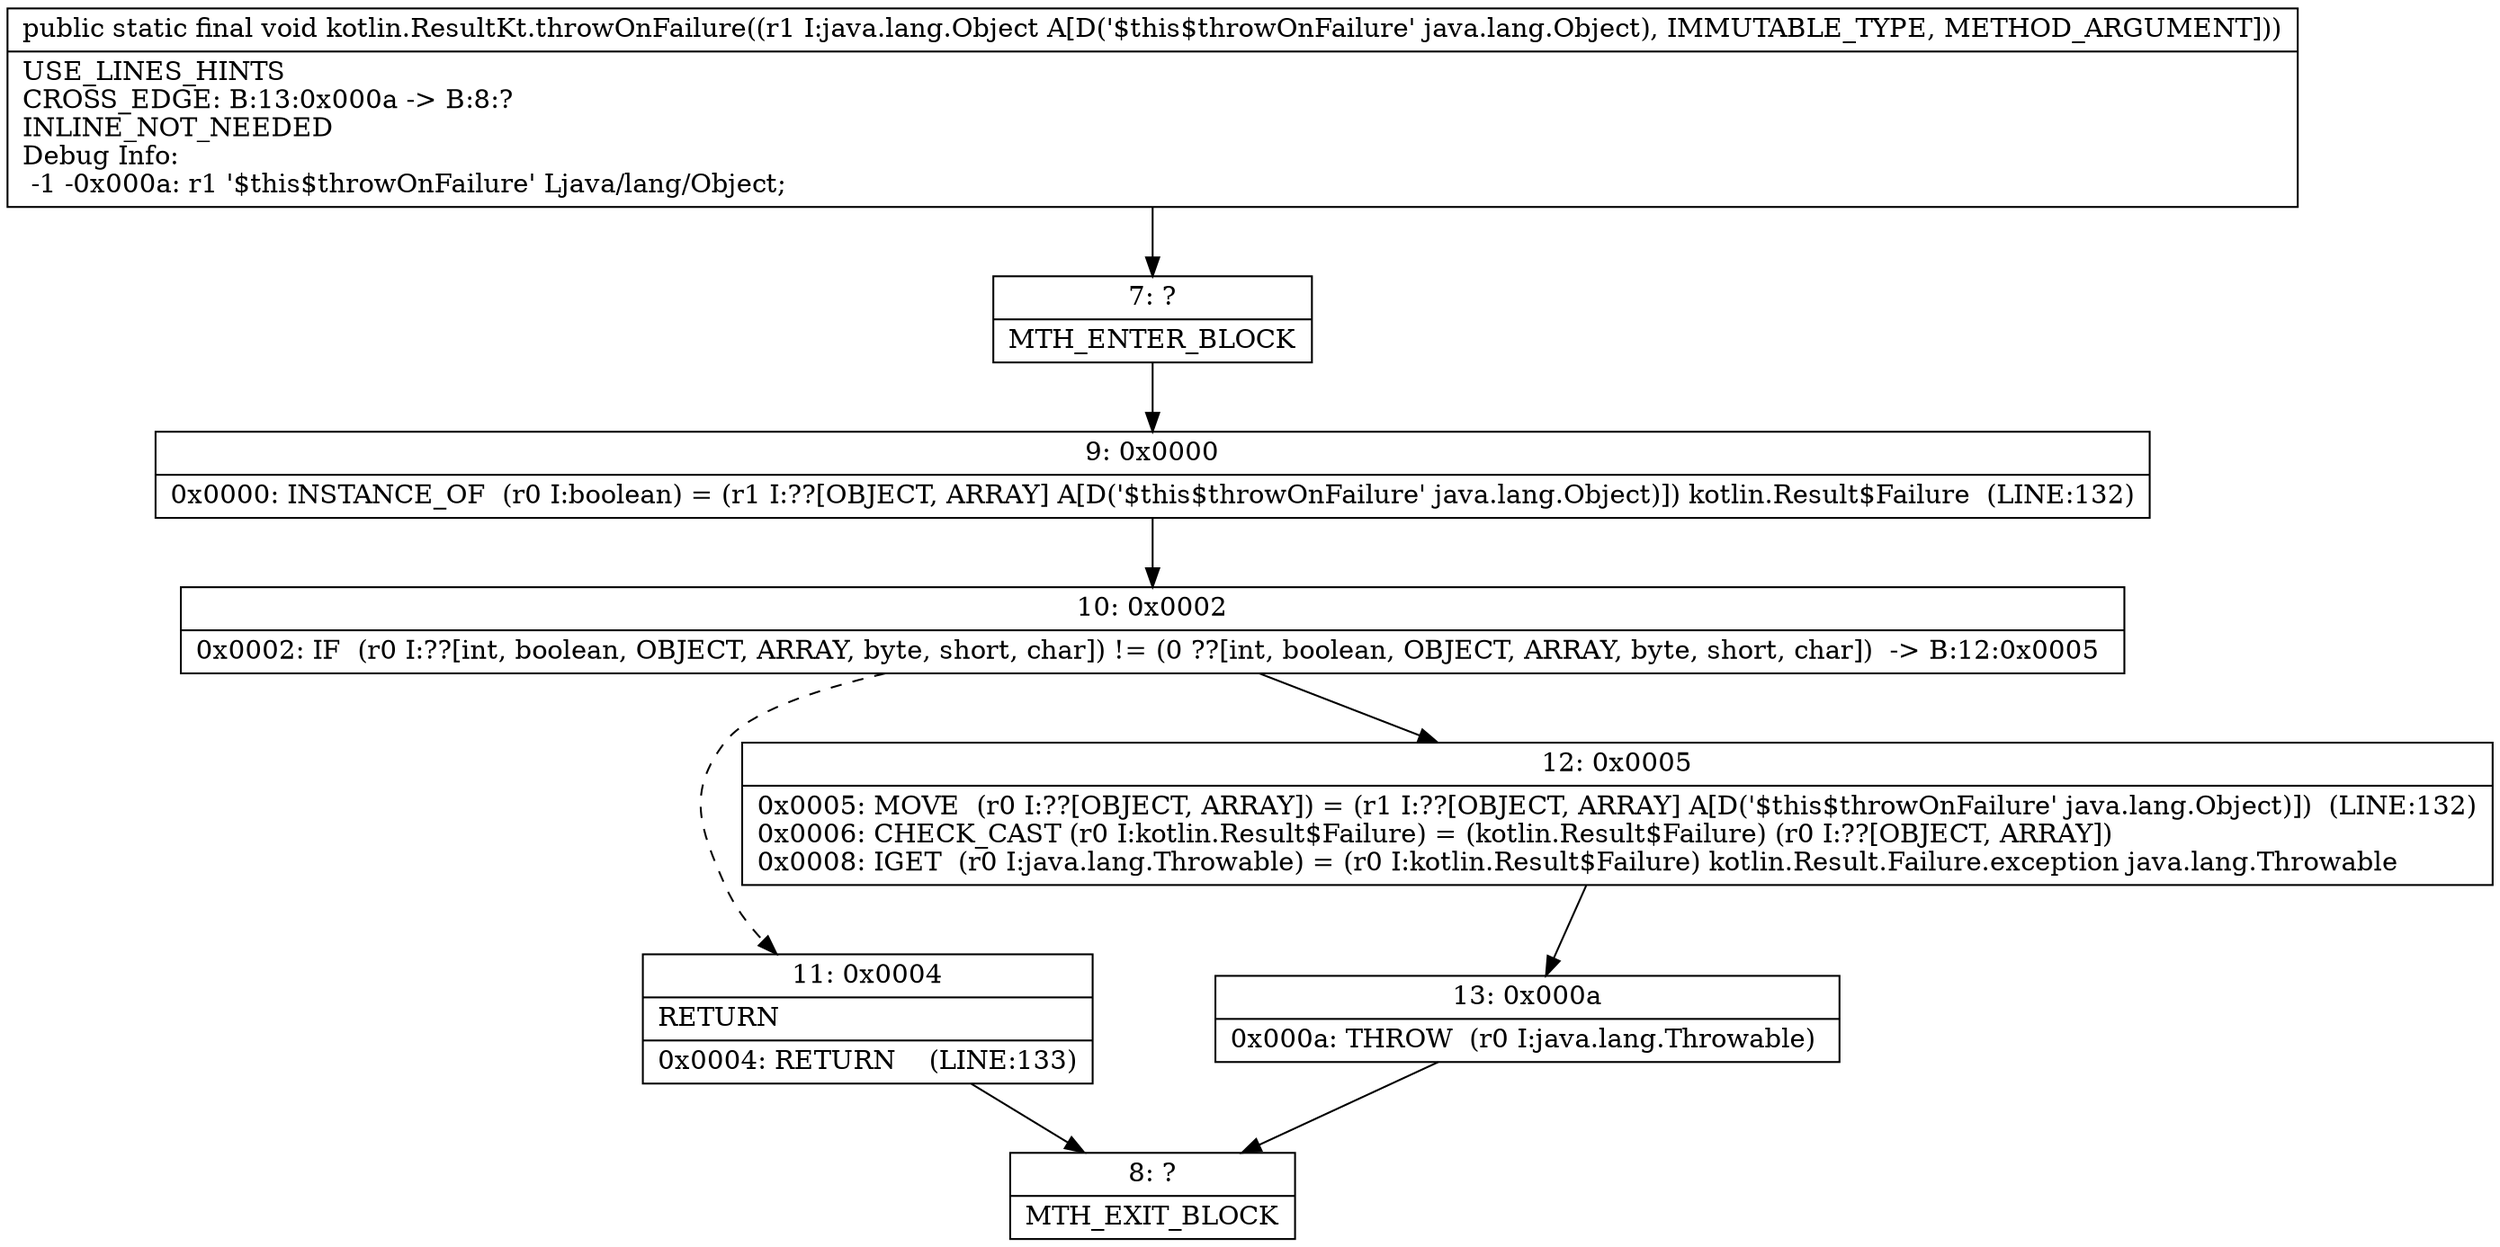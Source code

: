 digraph "CFG forkotlin.ResultKt.throwOnFailure(Ljava\/lang\/Object;)V" {
Node_7 [shape=record,label="{7\:\ ?|MTH_ENTER_BLOCK\l}"];
Node_9 [shape=record,label="{9\:\ 0x0000|0x0000: INSTANCE_OF  (r0 I:boolean) = (r1 I:??[OBJECT, ARRAY] A[D('$this$throwOnFailure' java.lang.Object)]) kotlin.Result$Failure  (LINE:132)\l}"];
Node_10 [shape=record,label="{10\:\ 0x0002|0x0002: IF  (r0 I:??[int, boolean, OBJECT, ARRAY, byte, short, char]) != (0 ??[int, boolean, OBJECT, ARRAY, byte, short, char])  \-\> B:12:0x0005 \l}"];
Node_11 [shape=record,label="{11\:\ 0x0004|RETURN\l|0x0004: RETURN    (LINE:133)\l}"];
Node_8 [shape=record,label="{8\:\ ?|MTH_EXIT_BLOCK\l}"];
Node_12 [shape=record,label="{12\:\ 0x0005|0x0005: MOVE  (r0 I:??[OBJECT, ARRAY]) = (r1 I:??[OBJECT, ARRAY] A[D('$this$throwOnFailure' java.lang.Object)])  (LINE:132)\l0x0006: CHECK_CAST (r0 I:kotlin.Result$Failure) = (kotlin.Result$Failure) (r0 I:??[OBJECT, ARRAY]) \l0x0008: IGET  (r0 I:java.lang.Throwable) = (r0 I:kotlin.Result$Failure) kotlin.Result.Failure.exception java.lang.Throwable \l}"];
Node_13 [shape=record,label="{13\:\ 0x000a|0x000a: THROW  (r0 I:java.lang.Throwable) \l}"];
MethodNode[shape=record,label="{public static final void kotlin.ResultKt.throwOnFailure((r1 I:java.lang.Object A[D('$this$throwOnFailure' java.lang.Object), IMMUTABLE_TYPE, METHOD_ARGUMENT]))  | USE_LINES_HINTS\lCROSS_EDGE: B:13:0x000a \-\> B:8:?\lINLINE_NOT_NEEDED\lDebug Info:\l  \-1 \-0x000a: r1 '$this$throwOnFailure' Ljava\/lang\/Object;\l}"];
MethodNode -> Node_7;Node_7 -> Node_9;
Node_9 -> Node_10;
Node_10 -> Node_11[style=dashed];
Node_10 -> Node_12;
Node_11 -> Node_8;
Node_12 -> Node_13;
Node_13 -> Node_8;
}

